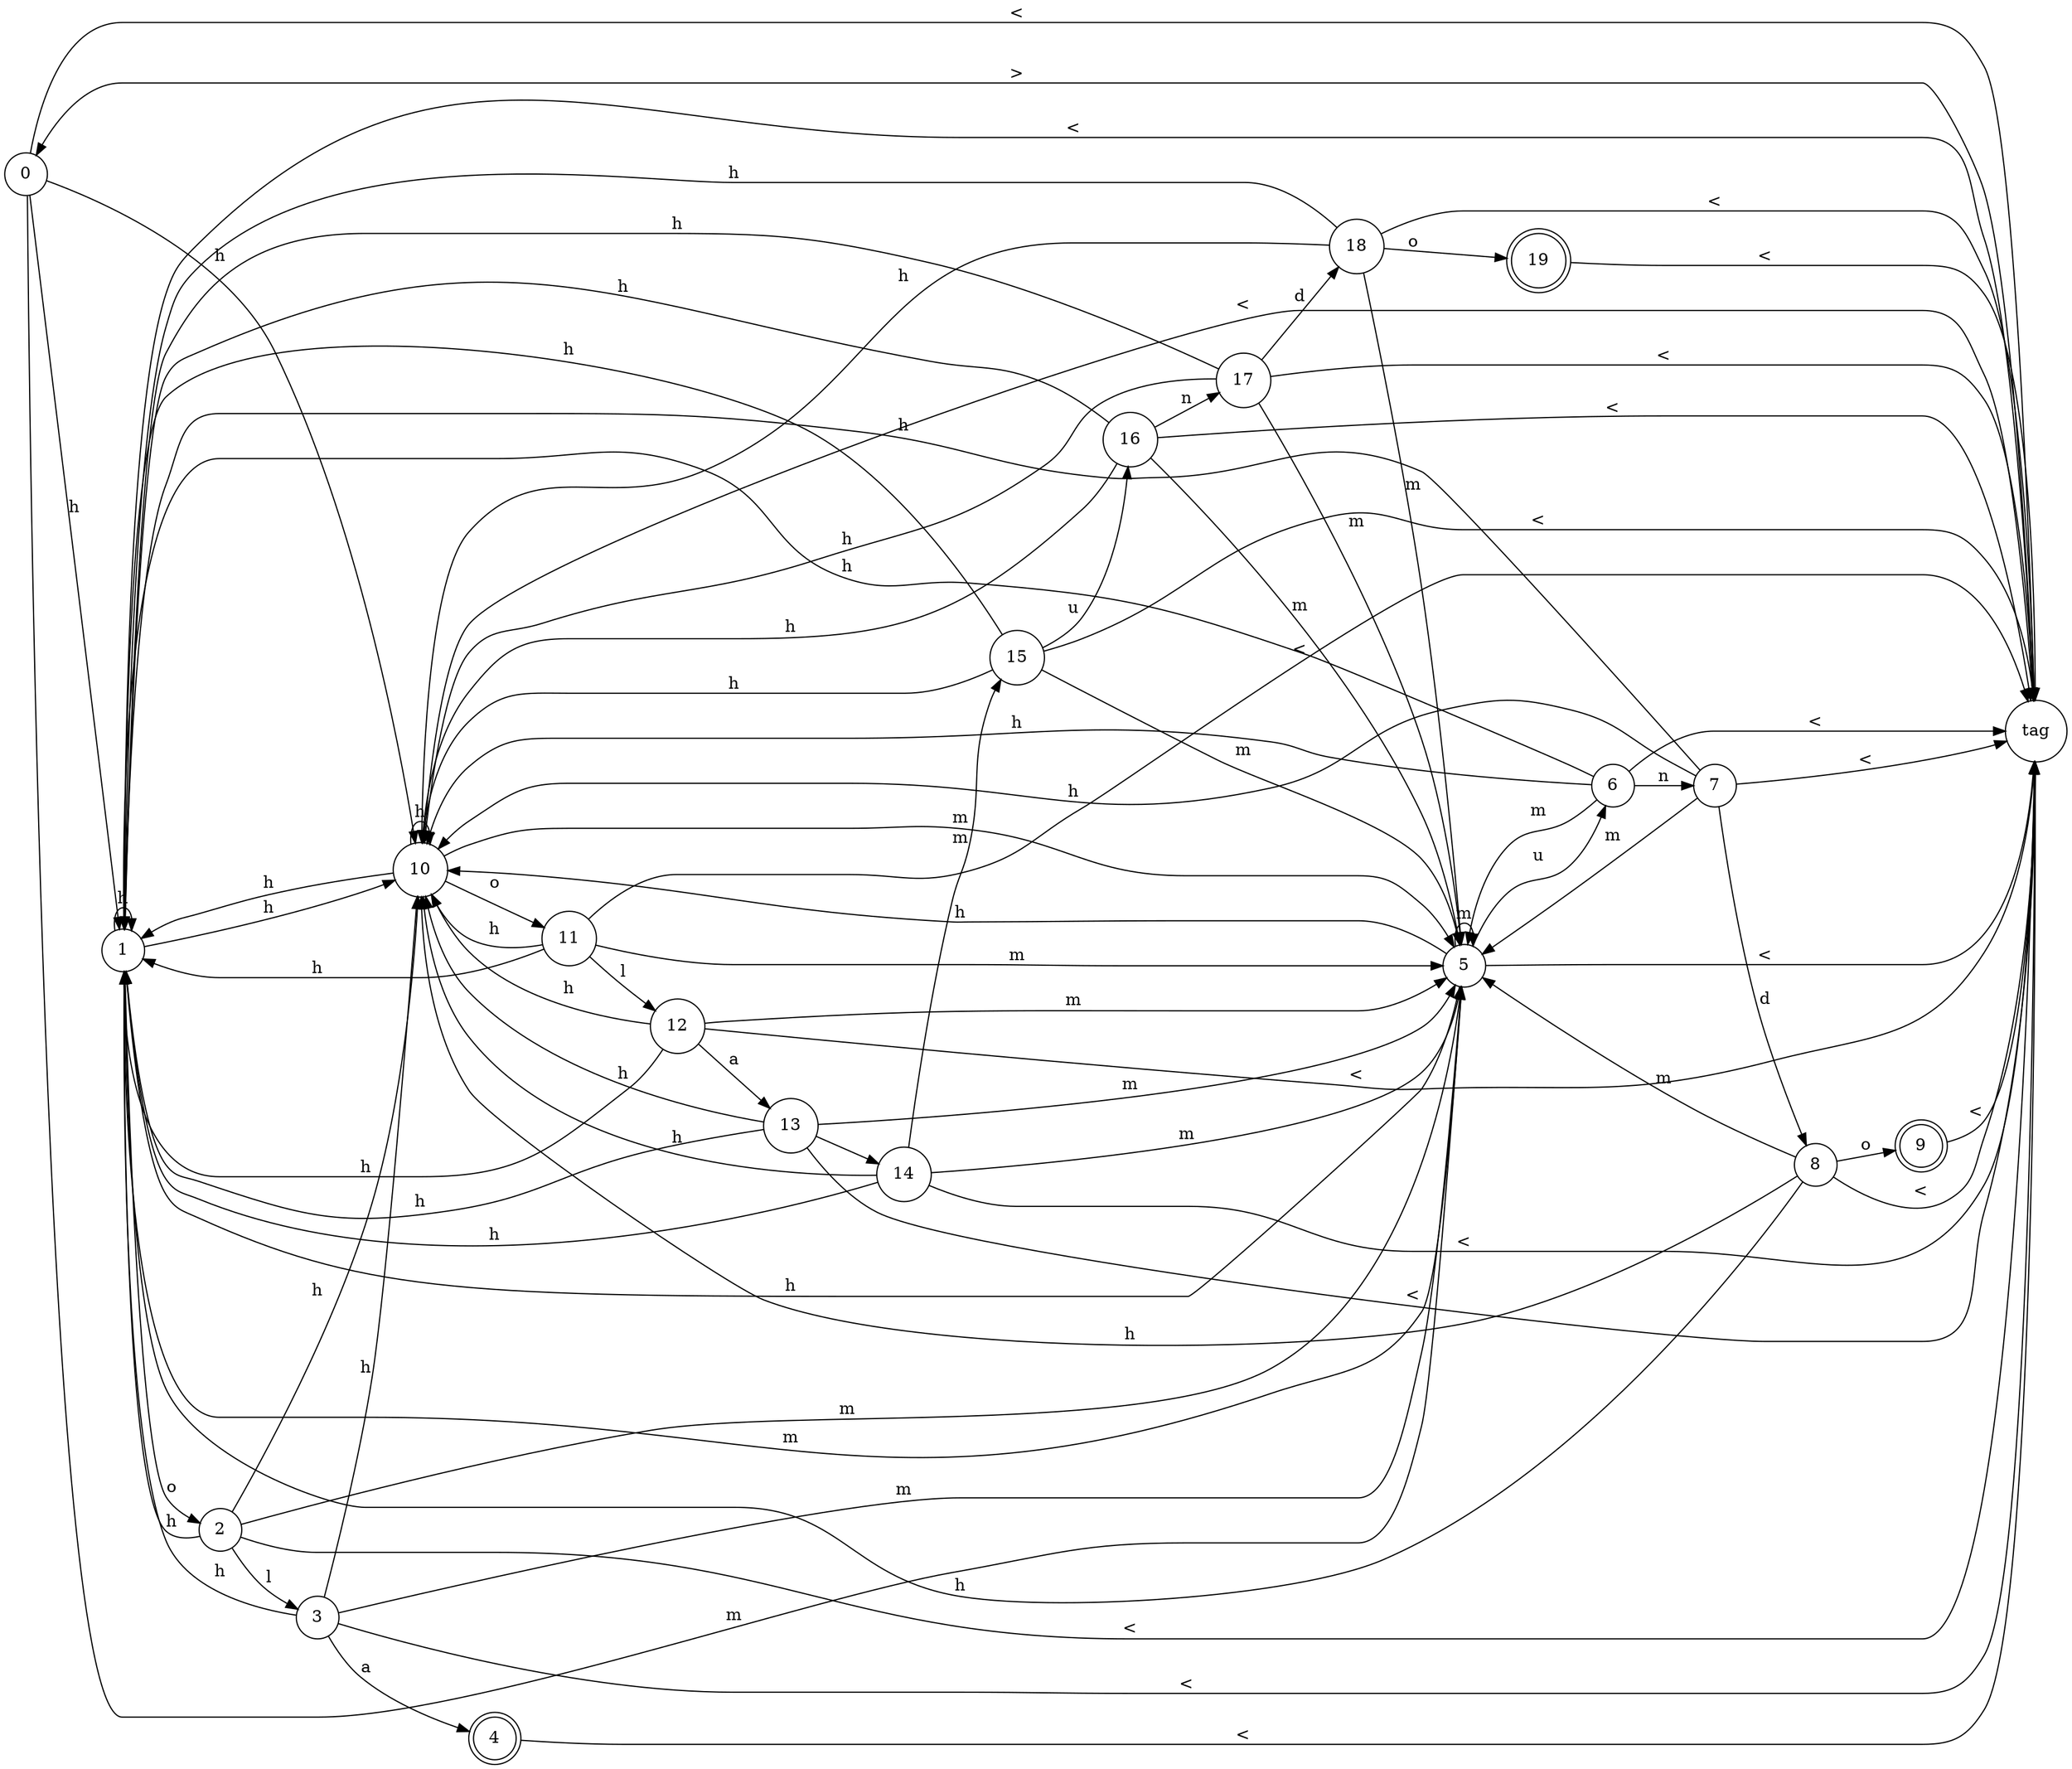 digraph {
rankdir = "LR";
// NODES
node [shape=circle] Node_0[label="0"];
node [shape=circle] Node_1[label="1"];
node [shape=circle] Node_10[label="10"];
node [shape=circle] Node_tag[label="tag"];
node [shape=circle] Node_5[label="5"];
node [shape=circle] Node_2[label="2"];
node [shape=circle] Node_11[label="11"];
node [shape=circle] Node_6[label="6"];
node [shape=circle] Node_3[label="3"];
node [shape=circle] Node_12[label="12"];
node [shape=circle] Node_7[label="7"];
node [shape=doublecircle] Node_4[label="4"];
node [shape=circle] Node_13[label="13"];
node [shape=circle] Node_8[label="8"];
node [shape=circle] Node_14[label="14"];
node [shape=doublecircle] Node_9[label="9"];
node [shape=circle] Node_15[label="15"];
node [shape=circle] Node_16[label="16"];
node [shape=circle] Node_17[label="17"];
node [shape=circle] Node_18[label="18"];
node [shape=doublecircle] Node_19[label="19"];

// TRANSITIONS
Node_0 -> Node_1 [label="h"];
Node_0 -> Node_10 [label="h"];
Node_0 -> Node_tag [label="<"];
Node_0 -> Node_5 [label="m"];
Node_1 -> Node_1 [label="h"];
Node_1 -> Node_10 [label="h"];
Node_1 -> Node_tag [label="<"];
Node_1 -> Node_5 [label="m"];
Node_1 -> Node_2 [label="o"];
Node_10 -> Node_1 [label="h"];
Node_10 -> Node_10 [label="h"];
Node_10 -> Node_tag [label="<"];
Node_10 -> Node_5 [label="m"];
Node_10 -> Node_11 [label="o"];
Node_tag -> Node_0 [label=">"];
Node_5 -> Node_6 [label="u"];
Node_5 -> Node_1 [label="h"];
Node_5 -> Node_10 [label="h"];
Node_5 -> Node_tag [label="<"];
Node_5 -> Node_5 [label="m"];
Node_2 -> Node_1 [label="h"];
Node_2 -> Node_10 [label="h"];
Node_2 -> Node_tag [label="<"];
Node_2 -> Node_3 [label="l"];
Node_2 -> Node_5 [label="m"];
Node_11 -> Node_1 [label="h"];
Node_11 -> Node_10 [label="h"];
Node_11 -> Node_tag [label="<"];
Node_11 -> Node_12 [label="l"];
Node_11 -> Node_5 [label="m"];
Node_6 -> Node_1 [label="h"];
Node_6 -> Node_10 [label="h"];
Node_6 -> Node_tag [label="<"];
Node_6 -> Node_5 [label="m"];
Node_6 -> Node_7 [label="n"];
Node_3 -> Node_4 [label="a"];
Node_3 -> Node_1 [label="h"];
Node_3 -> Node_10 [label="h"];
Node_3 -> Node_tag [label="<"];
Node_3 -> Node_5 [label="m"];
Node_12 -> Node_13 [label="a"];
Node_12 -> Node_1 [label="h"];
Node_12 -> Node_10 [label="h"];
Node_12 -> Node_tag [label="<"];
Node_12 -> Node_5 [label="m"];
Node_7 -> Node_8 [label="d"];
Node_7 -> Node_1 [label="h"];
Node_7 -> Node_10 [label="h"];
Node_7 -> Node_tag [label="<"];
Node_7 -> Node_5 [label="m"];
Node_4 -> Node_tag [label="<"];
Node_13 -> Node_14 [label=" "];
Node_13 -> Node_1 [label="h"];
Node_13 -> Node_10 [label="h"];
Node_13 -> Node_tag [label="<"];
Node_13 -> Node_5 [label="m"];
Node_8 -> Node_1 [label="h"];
Node_8 -> Node_10 [label="h"];
Node_8 -> Node_tag [label="<"];
Node_8 -> Node_5 [label="m"];
Node_8 -> Node_9 [label="o"];
Node_14 -> Node_1 [label="h"];
Node_14 -> Node_10 [label="h"];
Node_14 -> Node_tag [label="<"];
Node_14 -> Node_15 [label="m"];
Node_14 -> Node_5 [label="m"];
Node_9 -> Node_tag [label="<"];
Node_15 -> Node_16 [label="u"];
Node_15 -> Node_1 [label="h"];
Node_15 -> Node_10 [label="h"];
Node_15 -> Node_tag [label="<"];
Node_15 -> Node_5 [label="m"];
Node_16 -> Node_1 [label="h"];
Node_16 -> Node_10 [label="h"];
Node_16 -> Node_tag [label="<"];
Node_16 -> Node_5 [label="m"];
Node_16 -> Node_17 [label="n"];
Node_17 -> Node_18 [label="d"];
Node_17 -> Node_1 [label="h"];
Node_17 -> Node_10 [label="h"];
Node_17 -> Node_tag [label="<"];
Node_17 -> Node_5 [label="m"];
Node_18 -> Node_1 [label="h"];
Node_18 -> Node_10 [label="h"];
Node_18 -> Node_tag [label="<"];
Node_18 -> Node_5 [label="m"];
Node_18 -> Node_19 [label="o"];
Node_19 -> Node_tag [label="<"];
}
